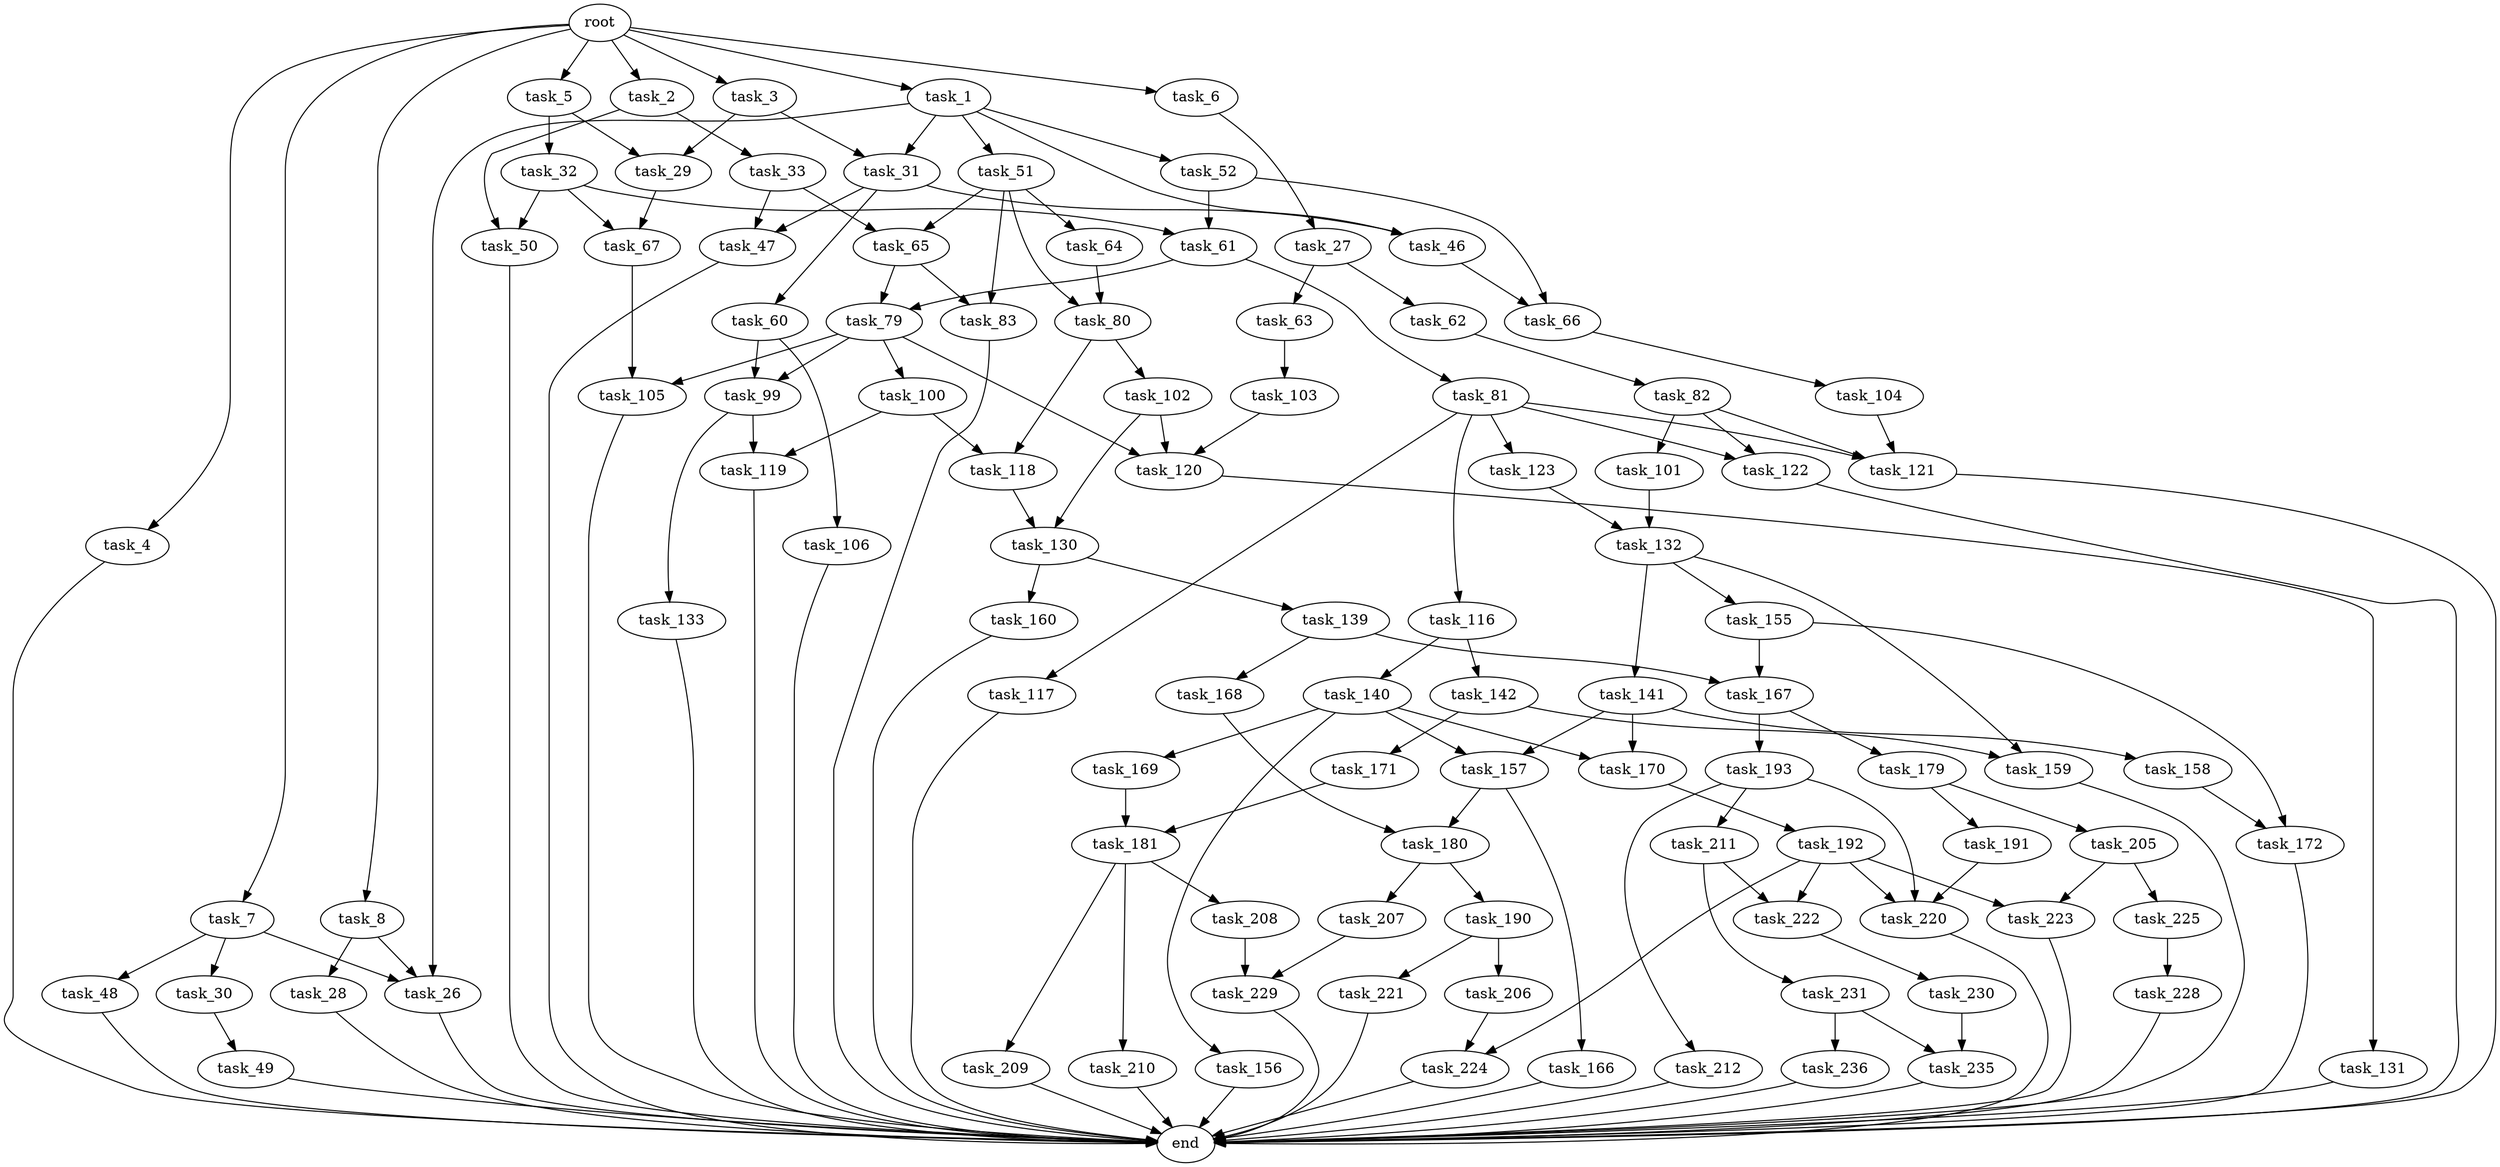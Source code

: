 digraph G {
  root [size="0.000000"];
  task_1 [size="368293445632.000000"];
  task_2 [size="8589934592.000000"];
  task_3 [size="98878992914.000000"];
  task_4 [size="8163331524.000000"];
  task_5 [size="75155173134.000000"];
  task_6 [size="8832812842.000000"];
  task_7 [size="478964460255.000000"];
  task_8 [size="200431600027.000000"];
  task_26 [size="35735377316.000000"];
  task_27 [size="104320136213.000000"];
  task_28 [size="423858482720.000000"];
  task_29 [size="514733079363.000000"];
  task_30 [size="28991029248.000000"];
  task_31 [size="8589934592.000000"];
  task_32 [size="106394753321.000000"];
  task_33 [size="32221610684.000000"];
  task_46 [size="8589934592.000000"];
  task_47 [size="1320819698945.000000"];
  task_48 [size="220368849841.000000"];
  task_49 [size="23600571922.000000"];
  task_50 [size="33386301992.000000"];
  task_51 [size="1963246246.000000"];
  task_52 [size="134217728000.000000"];
  task_60 [size="15821296204.000000"];
  task_61 [size="231928233984.000000"];
  task_62 [size="7474388995.000000"];
  task_63 [size="368293445632.000000"];
  task_64 [size="8821238724.000000"];
  task_65 [size="274914335011.000000"];
  task_66 [size="29302875366.000000"];
  task_67 [size="254683475586.000000"];
  task_79 [size="22149567681.000000"];
  task_80 [size="28991029248.000000"];
  task_81 [size="15172675731.000000"];
  task_82 [size="196507286696.000000"];
  task_83 [size="1537397263.000000"];
  task_99 [size="12978753729.000000"];
  task_100 [size="309309603307.000000"];
  task_101 [size="365776530849.000000"];
  task_102 [size="1073741824000.000000"];
  task_103 [size="39453672345.000000"];
  task_104 [size="28991029248.000000"];
  task_105 [size="68719476736.000000"];
  task_106 [size="148115845030.000000"];
  task_116 [size="36044031572.000000"];
  task_117 [size="16898342316.000000"];
  task_118 [size="586753417.000000"];
  task_119 [size="368293445632.000000"];
  task_120 [size="8589934592.000000"];
  task_121 [size="263211575928.000000"];
  task_122 [size="155794209729.000000"];
  task_123 [size="134217728000.000000"];
  task_130 [size="134217728000.000000"];
  task_131 [size="40430734606.000000"];
  task_132 [size="8405366732.000000"];
  task_133 [size="20761811588.000000"];
  task_139 [size="28991029248.000000"];
  task_140 [size="134217728000.000000"];
  task_141 [size="68719476736.000000"];
  task_142 [size="2214267909.000000"];
  task_155 [size="549755813888.000000"];
  task_156 [size="4701556008.000000"];
  task_157 [size="9360725341.000000"];
  task_158 [size="194900876666.000000"];
  task_159 [size="314104177317.000000"];
  task_160 [size="840959591.000000"];
  task_166 [size="24746499878.000000"];
  task_167 [size="52634468848.000000"];
  task_168 [size="183813609927.000000"];
  task_169 [size="549755813888.000000"];
  task_170 [size="549755813888.000000"];
  task_171 [size="782757789696.000000"];
  task_172 [size="55967283093.000000"];
  task_179 [size="153423196599.000000"];
  task_180 [size="134217728000.000000"];
  task_181 [size="18748961654.000000"];
  task_190 [size="7433788400.000000"];
  task_191 [size="8589934592.000000"];
  task_192 [size="37277692435.000000"];
  task_193 [size="12250312040.000000"];
  task_205 [size="8589934592.000000"];
  task_206 [size="8589934592.000000"];
  task_207 [size="28991029248.000000"];
  task_208 [size="26291267597.000000"];
  task_209 [size="134217728000.000000"];
  task_210 [size="12019777192.000000"];
  task_211 [size="243196378436.000000"];
  task_212 [size="39900025095.000000"];
  task_220 [size="207830178547.000000"];
  task_221 [size="14772300068.000000"];
  task_222 [size="19146590607.000000"];
  task_223 [size="334015824382.000000"];
  task_224 [size="26459775650.000000"];
  task_225 [size="663109955961.000000"];
  task_228 [size="53978417945.000000"];
  task_229 [size="3934832762.000000"];
  task_230 [size="782757789696.000000"];
  task_231 [size="26319462780.000000"];
  task_235 [size="4707812651.000000"];
  task_236 [size="231928233984.000000"];
  end [size="0.000000"];

  root -> task_1 [size="1.000000"];
  root -> task_2 [size="1.000000"];
  root -> task_3 [size="1.000000"];
  root -> task_4 [size="1.000000"];
  root -> task_5 [size="1.000000"];
  root -> task_6 [size="1.000000"];
  root -> task_7 [size="1.000000"];
  root -> task_8 [size="1.000000"];
  task_1 -> task_26 [size="411041792.000000"];
  task_1 -> task_31 [size="411041792.000000"];
  task_1 -> task_46 [size="411041792.000000"];
  task_1 -> task_51 [size="411041792.000000"];
  task_1 -> task_52 [size="411041792.000000"];
  task_2 -> task_33 [size="33554432.000000"];
  task_2 -> task_50 [size="33554432.000000"];
  task_3 -> task_29 [size="209715200.000000"];
  task_3 -> task_31 [size="209715200.000000"];
  task_4 -> end [size="1.000000"];
  task_5 -> task_29 [size="134217728.000000"];
  task_5 -> task_32 [size="134217728.000000"];
  task_6 -> task_27 [size="411041792.000000"];
  task_7 -> task_26 [size="411041792.000000"];
  task_7 -> task_30 [size="411041792.000000"];
  task_7 -> task_48 [size="411041792.000000"];
  task_8 -> task_26 [size="209715200.000000"];
  task_8 -> task_28 [size="209715200.000000"];
  task_26 -> end [size="1.000000"];
  task_27 -> task_62 [size="75497472.000000"];
  task_27 -> task_63 [size="75497472.000000"];
  task_28 -> end [size="1.000000"];
  task_29 -> task_67 [size="536870912.000000"];
  task_30 -> task_49 [size="75497472.000000"];
  task_31 -> task_46 [size="33554432.000000"];
  task_31 -> task_47 [size="33554432.000000"];
  task_31 -> task_60 [size="33554432.000000"];
  task_32 -> task_50 [size="301989888.000000"];
  task_32 -> task_61 [size="301989888.000000"];
  task_32 -> task_67 [size="301989888.000000"];
  task_33 -> task_47 [size="536870912.000000"];
  task_33 -> task_65 [size="536870912.000000"];
  task_46 -> task_66 [size="33554432.000000"];
  task_47 -> end [size="1.000000"];
  task_48 -> end [size="1.000000"];
  task_49 -> end [size="1.000000"];
  task_50 -> end [size="1.000000"];
  task_51 -> task_64 [size="33554432.000000"];
  task_51 -> task_65 [size="33554432.000000"];
  task_51 -> task_80 [size="33554432.000000"];
  task_51 -> task_83 [size="33554432.000000"];
  task_52 -> task_61 [size="209715200.000000"];
  task_52 -> task_66 [size="209715200.000000"];
  task_60 -> task_99 [size="411041792.000000"];
  task_60 -> task_106 [size="411041792.000000"];
  task_61 -> task_79 [size="301989888.000000"];
  task_61 -> task_81 [size="301989888.000000"];
  task_62 -> task_82 [size="134217728.000000"];
  task_63 -> task_103 [size="411041792.000000"];
  task_64 -> task_80 [size="209715200.000000"];
  task_65 -> task_79 [size="301989888.000000"];
  task_65 -> task_83 [size="301989888.000000"];
  task_66 -> task_104 [size="838860800.000000"];
  task_67 -> task_105 [size="301989888.000000"];
  task_79 -> task_99 [size="411041792.000000"];
  task_79 -> task_100 [size="411041792.000000"];
  task_79 -> task_105 [size="411041792.000000"];
  task_79 -> task_120 [size="411041792.000000"];
  task_80 -> task_102 [size="75497472.000000"];
  task_80 -> task_118 [size="75497472.000000"];
  task_81 -> task_116 [size="536870912.000000"];
  task_81 -> task_117 [size="536870912.000000"];
  task_81 -> task_121 [size="536870912.000000"];
  task_81 -> task_122 [size="536870912.000000"];
  task_81 -> task_123 [size="536870912.000000"];
  task_82 -> task_101 [size="209715200.000000"];
  task_82 -> task_121 [size="209715200.000000"];
  task_82 -> task_122 [size="209715200.000000"];
  task_83 -> end [size="1.000000"];
  task_99 -> task_119 [size="209715200.000000"];
  task_99 -> task_133 [size="209715200.000000"];
  task_100 -> task_118 [size="301989888.000000"];
  task_100 -> task_119 [size="301989888.000000"];
  task_101 -> task_132 [size="838860800.000000"];
  task_102 -> task_120 [size="838860800.000000"];
  task_102 -> task_130 [size="838860800.000000"];
  task_103 -> task_120 [size="679477248.000000"];
  task_104 -> task_121 [size="75497472.000000"];
  task_105 -> end [size="1.000000"];
  task_106 -> end [size="1.000000"];
  task_116 -> task_140 [size="679477248.000000"];
  task_116 -> task_142 [size="679477248.000000"];
  task_117 -> end [size="1.000000"];
  task_118 -> task_130 [size="33554432.000000"];
  task_119 -> end [size="1.000000"];
  task_120 -> task_131 [size="33554432.000000"];
  task_121 -> end [size="1.000000"];
  task_122 -> end [size="1.000000"];
  task_123 -> task_132 [size="209715200.000000"];
  task_130 -> task_139 [size="209715200.000000"];
  task_130 -> task_160 [size="209715200.000000"];
  task_131 -> end [size="1.000000"];
  task_132 -> task_141 [size="209715200.000000"];
  task_132 -> task_155 [size="209715200.000000"];
  task_132 -> task_159 [size="209715200.000000"];
  task_133 -> end [size="1.000000"];
  task_139 -> task_167 [size="75497472.000000"];
  task_139 -> task_168 [size="75497472.000000"];
  task_140 -> task_156 [size="209715200.000000"];
  task_140 -> task_157 [size="209715200.000000"];
  task_140 -> task_169 [size="209715200.000000"];
  task_140 -> task_170 [size="209715200.000000"];
  task_141 -> task_157 [size="134217728.000000"];
  task_141 -> task_158 [size="134217728.000000"];
  task_141 -> task_170 [size="134217728.000000"];
  task_142 -> task_159 [size="75497472.000000"];
  task_142 -> task_171 [size="75497472.000000"];
  task_155 -> task_167 [size="536870912.000000"];
  task_155 -> task_172 [size="536870912.000000"];
  task_156 -> end [size="1.000000"];
  task_157 -> task_166 [size="209715200.000000"];
  task_157 -> task_180 [size="209715200.000000"];
  task_158 -> task_172 [size="134217728.000000"];
  task_159 -> end [size="1.000000"];
  task_160 -> end [size="1.000000"];
  task_166 -> end [size="1.000000"];
  task_167 -> task_179 [size="838860800.000000"];
  task_167 -> task_193 [size="838860800.000000"];
  task_168 -> task_180 [size="411041792.000000"];
  task_169 -> task_181 [size="536870912.000000"];
  task_170 -> task_192 [size="536870912.000000"];
  task_171 -> task_181 [size="679477248.000000"];
  task_172 -> end [size="1.000000"];
  task_179 -> task_191 [size="134217728.000000"];
  task_179 -> task_205 [size="134217728.000000"];
  task_180 -> task_190 [size="209715200.000000"];
  task_180 -> task_207 [size="209715200.000000"];
  task_181 -> task_208 [size="411041792.000000"];
  task_181 -> task_209 [size="411041792.000000"];
  task_181 -> task_210 [size="411041792.000000"];
  task_190 -> task_206 [size="209715200.000000"];
  task_190 -> task_221 [size="209715200.000000"];
  task_191 -> task_220 [size="33554432.000000"];
  task_192 -> task_220 [size="33554432.000000"];
  task_192 -> task_222 [size="33554432.000000"];
  task_192 -> task_223 [size="33554432.000000"];
  task_192 -> task_224 [size="33554432.000000"];
  task_193 -> task_211 [size="301989888.000000"];
  task_193 -> task_212 [size="301989888.000000"];
  task_193 -> task_220 [size="301989888.000000"];
  task_205 -> task_223 [size="33554432.000000"];
  task_205 -> task_225 [size="33554432.000000"];
  task_206 -> task_224 [size="33554432.000000"];
  task_207 -> task_229 [size="75497472.000000"];
  task_208 -> task_229 [size="679477248.000000"];
  task_209 -> end [size="1.000000"];
  task_210 -> end [size="1.000000"];
  task_211 -> task_222 [size="411041792.000000"];
  task_211 -> task_231 [size="411041792.000000"];
  task_212 -> end [size="1.000000"];
  task_220 -> end [size="1.000000"];
  task_221 -> end [size="1.000000"];
  task_222 -> task_230 [size="301989888.000000"];
  task_223 -> end [size="1.000000"];
  task_224 -> end [size="1.000000"];
  task_225 -> task_228 [size="411041792.000000"];
  task_228 -> end [size="1.000000"];
  task_229 -> end [size="1.000000"];
  task_230 -> task_235 [size="679477248.000000"];
  task_231 -> task_235 [size="33554432.000000"];
  task_231 -> task_236 [size="33554432.000000"];
  task_235 -> end [size="1.000000"];
  task_236 -> end [size="1.000000"];
}
